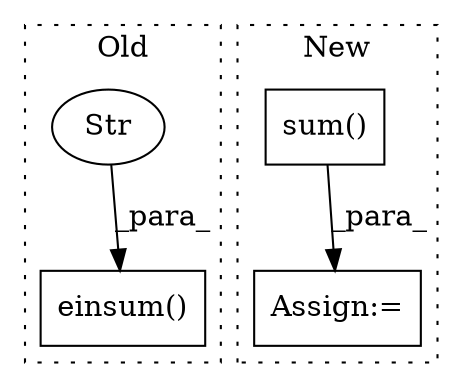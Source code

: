 digraph G {
subgraph cluster0 {
1 [label="einsum()" a="75" s="2055,2110" l="13,1" shape="box"];
3 [label="Str" a="66" s="2068" l="19" shape="ellipse"];
label = "Old";
style="dotted";
}
subgraph cluster1 {
2 [label="sum()" a="75" s="3824" l="22" shape="box"];
4 [label="Assign:=" a="68" s="3821" l="3" shape="box"];
label = "New";
style="dotted";
}
2 -> 4 [label="_para_"];
3 -> 1 [label="_para_"];
}